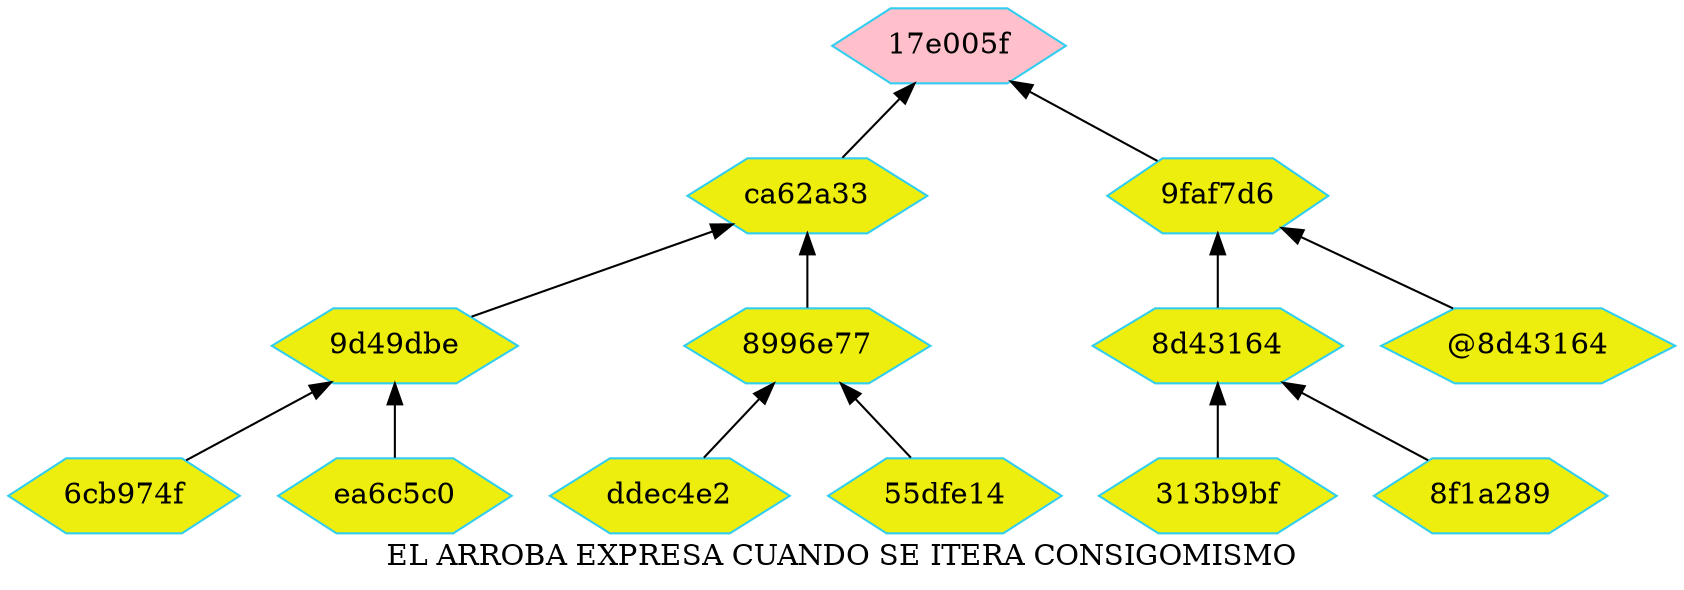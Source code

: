 digraph G
{label="EL ARROBA EXPRESA CUANDO SE ITERA CONSIGOMISMO"
        node[shape = hexagon]
        node[style = filled]
        node[fillcolor = "#EEEEE"]
        node[color = "#EEEEE"]
        node[color = "#31CEF0"]
        rankdir=BT;

"ddec4e2" -> "8996e77"
"55dfe14" -> "8996e77"
"6cb974f" -> "9d49dbe"
"ea6c5c0" -> "9d49dbe"
"313b9bf" -> "8d43164"
"8f1a289" -> "8d43164"
"8996e77" -> "ca62a33"
"9d49dbe" -> "ca62a33"
"8d43164" -> "9faf7d6"
"@8d43164" -> "9faf7d6"
"ca62a33" -> "17e005f"
"9faf7d6" -> "17e005f"
"17e005f"[fillcolor="pink"] 
}